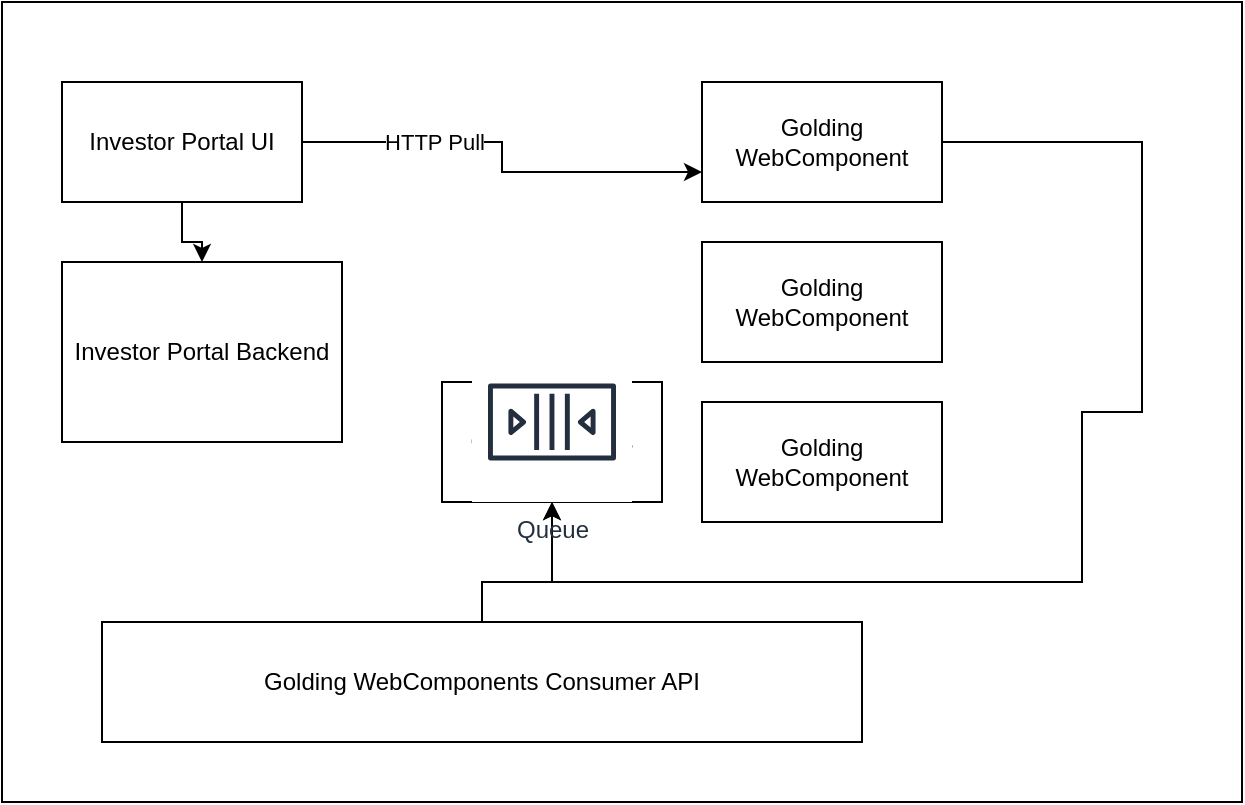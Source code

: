 <mxfile version="28.2.3">
  <diagram name="Page-1" id="0yC6ZMKR3TFo-O140jHc">
    <mxGraphModel dx="2946" dy="1137" grid="1" gridSize="10" guides="1" tooltips="1" connect="1" arrows="1" fold="1" page="1" pageScale="1" pageWidth="850" pageHeight="1100" math="0" shadow="0">
      <root>
        <mxCell id="0" />
        <mxCell id="1" parent="0" />
        <mxCell id="5qtP5wbx_pShr_hAKRlN-6" value="" style="rounded=0;whiteSpace=wrap;html=1;" vertex="1" parent="1">
          <mxGeometry x="425" y="230" width="175" height="280" as="geometry" />
        </mxCell>
        <mxCell id="5qtP5wbx_pShr_hAKRlN-1" value="" style="rounded=0;whiteSpace=wrap;html=1;" vertex="1" parent="1">
          <mxGeometry x="120" y="210" width="620" height="400" as="geometry" />
        </mxCell>
        <mxCell id="5qtP5wbx_pShr_hAKRlN-7" style="edgeStyle=orthogonalEdgeStyle;rounded=0;orthogonalLoop=1;jettySize=auto;html=1;entryX=0;entryY=0.75;entryDx=0;entryDy=0;" edge="1" parent="1" source="5qtP5wbx_pShr_hAKRlN-2" target="5qtP5wbx_pShr_hAKRlN-3">
          <mxGeometry relative="1" as="geometry" />
        </mxCell>
        <mxCell id="5qtP5wbx_pShr_hAKRlN-8" value="HTTP Pull" style="edgeLabel;html=1;align=center;verticalAlign=middle;resizable=0;points=[];" vertex="1" connectable="0" parent="5qtP5wbx_pShr_hAKRlN-7">
          <mxGeometry x="-0.386" relative="1" as="geometry">
            <mxPoint as="offset" />
          </mxGeometry>
        </mxCell>
        <mxCell id="5qtP5wbx_pShr_hAKRlN-12" style="edgeStyle=orthogonalEdgeStyle;rounded=0;orthogonalLoop=1;jettySize=auto;html=1;" edge="1" parent="1" source="5qtP5wbx_pShr_hAKRlN-2" target="5qtP5wbx_pShr_hAKRlN-11">
          <mxGeometry relative="1" as="geometry" />
        </mxCell>
        <mxCell id="5qtP5wbx_pShr_hAKRlN-2" value="Investor Portal UI" style="rounded=0;whiteSpace=wrap;html=1;" vertex="1" parent="1">
          <mxGeometry x="150" y="250" width="120" height="60" as="geometry" />
        </mxCell>
        <mxCell id="5qtP5wbx_pShr_hAKRlN-3" value="Golding WebComponent" style="rounded=0;whiteSpace=wrap;html=1;" vertex="1" parent="1">
          <mxGeometry x="470" y="250" width="120" height="60" as="geometry" />
        </mxCell>
        <mxCell id="5qtP5wbx_pShr_hAKRlN-4" value="Golding WebComponent" style="rounded=0;whiteSpace=wrap;html=1;" vertex="1" parent="1">
          <mxGeometry x="470" y="330" width="120" height="60" as="geometry" />
        </mxCell>
        <mxCell id="5qtP5wbx_pShr_hAKRlN-5" value="Golding WebComponent" style="rounded=0;whiteSpace=wrap;html=1;" vertex="1" parent="1">
          <mxGeometry x="470" y="410" width="120" height="60" as="geometry" />
        </mxCell>
        <mxCell id="5qtP5wbx_pShr_hAKRlN-17" style="edgeStyle=orthogonalEdgeStyle;rounded=0;orthogonalLoop=1;jettySize=auto;html=1;" edge="1" parent="1" source="5qtP5wbx_pShr_hAKRlN-9" target="5qtP5wbx_pShr_hAKRlN-16">
          <mxGeometry relative="1" as="geometry">
            <Array as="points">
              <mxPoint x="360" y="500" />
              <mxPoint x="395" y="500" />
            </Array>
          </mxGeometry>
        </mxCell>
        <mxCell id="5qtP5wbx_pShr_hAKRlN-9" value="Golding WebComponents Consumer API" style="rounded=0;whiteSpace=wrap;html=1;" vertex="1" parent="1">
          <mxGeometry x="170" y="520" width="380" height="60" as="geometry" />
        </mxCell>
        <mxCell id="5qtP5wbx_pShr_hAKRlN-10" style="edgeStyle=orthogonalEdgeStyle;rounded=0;orthogonalLoop=1;jettySize=auto;html=1;entryX=0.5;entryY=1;entryDx=0;entryDy=0;" edge="1" parent="1" source="5qtP5wbx_pShr_hAKRlN-3" target="5qtP5wbx_pShr_hAKRlN-13">
          <mxGeometry relative="1" as="geometry">
            <Array as="points">
              <mxPoint x="690" y="280" />
              <mxPoint x="690" y="415" />
              <mxPoint x="660" y="415" />
              <mxPoint x="660" y="500" />
              <mxPoint x="395" y="500" />
            </Array>
          </mxGeometry>
        </mxCell>
        <mxCell id="5qtP5wbx_pShr_hAKRlN-11" value="Investor Portal Backend" style="rounded=0;whiteSpace=wrap;html=1;" vertex="1" parent="1">
          <mxGeometry x="150" y="340" width="140" height="90" as="geometry" />
        </mxCell>
        <mxCell id="5qtP5wbx_pShr_hAKRlN-13" value="Golding Events" style="rounded=0;whiteSpace=wrap;html=1;" vertex="1" parent="1">
          <mxGeometry x="340" y="400" width="110" height="60" as="geometry" />
        </mxCell>
        <mxCell id="5qtP5wbx_pShr_hAKRlN-16" value="Queue" style="sketch=0;outlineConnect=0;fontColor=#232F3E;gradientColor=none;strokeColor=#232F3E;fillColor=#ffffff;dashed=0;verticalLabelPosition=bottom;verticalAlign=top;align=center;html=1;fontSize=12;fontStyle=0;aspect=fixed;shape=mxgraph.aws4.resourceIcon;resIcon=mxgraph.aws4.queue;" vertex="1" parent="1">
          <mxGeometry x="355" y="380" width="80" height="80" as="geometry" />
        </mxCell>
      </root>
    </mxGraphModel>
  </diagram>
</mxfile>
